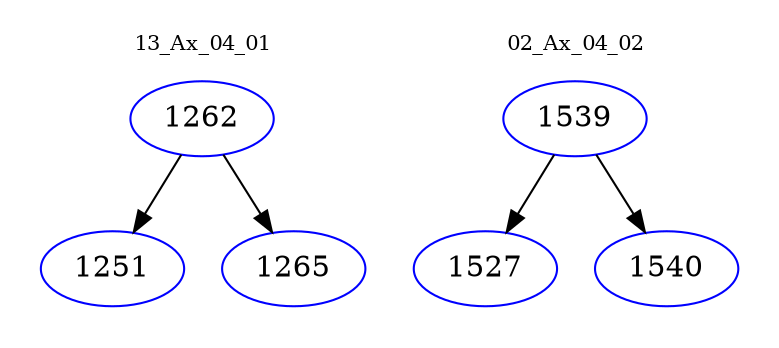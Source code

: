 digraph{
subgraph cluster_0 {
color = white
label = "13_Ax_04_01";
fontsize=10;
T0_1262 [label="1262", color="blue"]
T0_1262 -> T0_1251 [color="black"]
T0_1251 [label="1251", color="blue"]
T0_1262 -> T0_1265 [color="black"]
T0_1265 [label="1265", color="blue"]
}
subgraph cluster_1 {
color = white
label = "02_Ax_04_02";
fontsize=10;
T1_1539 [label="1539", color="blue"]
T1_1539 -> T1_1527 [color="black"]
T1_1527 [label="1527", color="blue"]
T1_1539 -> T1_1540 [color="black"]
T1_1540 [label="1540", color="blue"]
}
}
